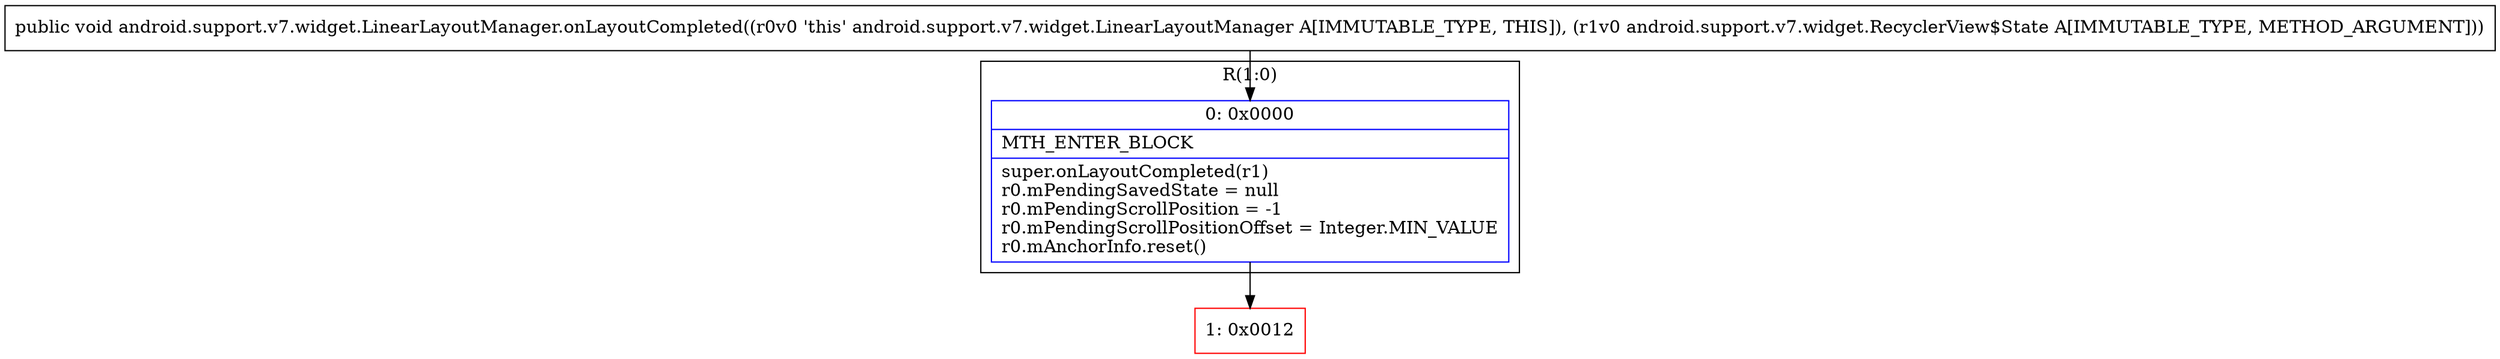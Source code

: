 digraph "CFG forandroid.support.v7.widget.LinearLayoutManager.onLayoutCompleted(Landroid\/support\/v7\/widget\/RecyclerView$State;)V" {
subgraph cluster_Region_413029538 {
label = "R(1:0)";
node [shape=record,color=blue];
Node_0 [shape=record,label="{0\:\ 0x0000|MTH_ENTER_BLOCK\l|super.onLayoutCompleted(r1)\lr0.mPendingSavedState = null\lr0.mPendingScrollPosition = \-1\lr0.mPendingScrollPositionOffset = Integer.MIN_VALUE\lr0.mAnchorInfo.reset()\l}"];
}
Node_1 [shape=record,color=red,label="{1\:\ 0x0012}"];
MethodNode[shape=record,label="{public void android.support.v7.widget.LinearLayoutManager.onLayoutCompleted((r0v0 'this' android.support.v7.widget.LinearLayoutManager A[IMMUTABLE_TYPE, THIS]), (r1v0 android.support.v7.widget.RecyclerView$State A[IMMUTABLE_TYPE, METHOD_ARGUMENT])) }"];
MethodNode -> Node_0;
Node_0 -> Node_1;
}

